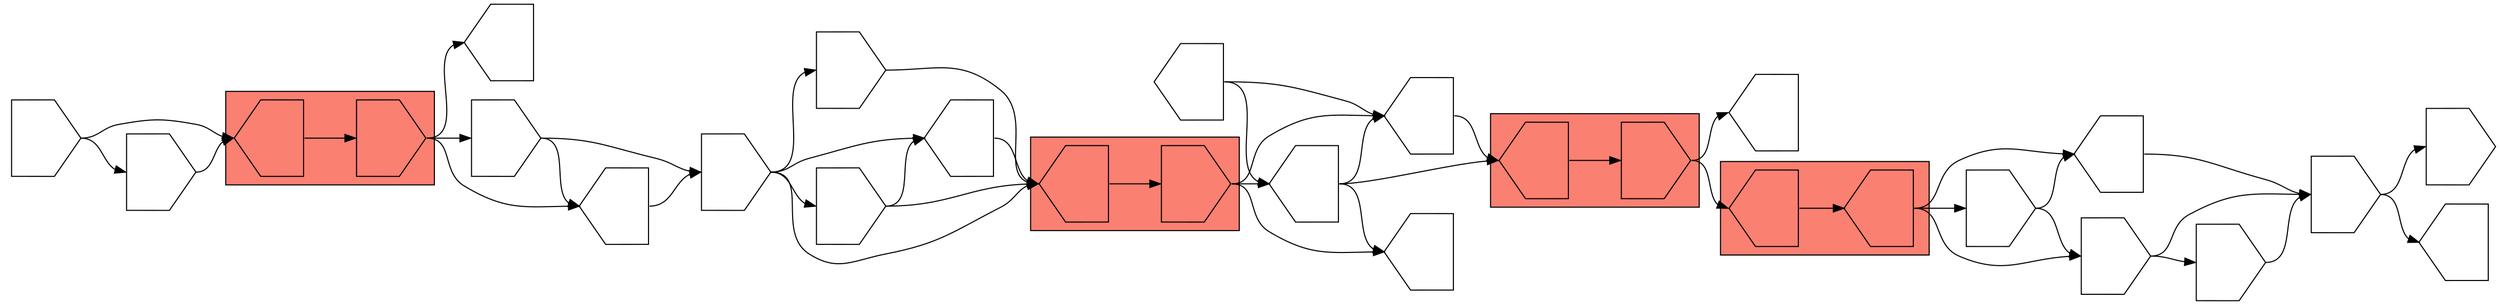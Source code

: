 digraph asm {
	rotate=90;
	edge [headport=n,tailport=s];
subgraph cluster_C15325_3117 {
	15325 [label="",height=1,width=1,shape=house];
	3117 [label="",height=1,width=1,shape=house];
	style=filled;
	fillcolor=salmon;
}
subgraph cluster_C9952_4827 {
	9952 [label="",height=1,width=1,shape=house];
	4827 [label="",height=1,width=1,shape=invhouse];
	style=filled;
	fillcolor=salmon;
}
subgraph cluster_C2357_6667 {
	2357 [label="",height=1,width=1,shape=house];
	6667 [label="",height=1,width=1,shape=invhouse];
	style=filled;
	fillcolor=salmon;
}
subgraph cluster_C2370_5635 {
	2370 [label="",height=1,width=1,shape=house];
	5635 [label="",height=1,width=1,shape=invhouse];
	style=filled;
	fillcolor=salmon;
}
	14014 [label="",height=1,width=1,shape=invhouse];
	13173 [label="",height=1,width=1,shape=invhouse];
	20655 [label="",height=1,width=1,shape=invhouse];
	12924 [label="",height=1,width=1,shape=house];
	14284 [label="",height=1,width=1,shape=invhouse];
	14594 [label="",height=1,width=1,shape=house];
	15366 [label="",height=1,width=1,shape=invhouse];
	15165 [label="",height=1,width=1,shape=house];
	9437 [label="",height=1,width=1,shape=house];
	15641 [label="",height=1,width=1,shape=house];
	17107 [label="",height=1,width=1,shape=house];
	5102 [label="",height=1,width=1,shape=house];
	2990 [label="",height=1,width=1,shape=invhouse];
	10669 [label="",height=1,width=1,shape=invhouse];
	17018 [label="",height=1,width=1,shape=house];
	15722 [label="",height=1,width=1,shape=invhouse];
	15033 [label="",height=1,width=1,shape=house];
	15931 [label="",height=1,width=1,shape=invhouse];
	18063 [label="",height=1,width=1,shape=house];
	16545 [label="",height=1,width=1,shape=invhouse];
	20749 [label="",height=1,width=1,shape=invhouse];
	15325 -> 3117
	3117 -> 14014
	3117 -> 14594
	3117 -> 15366
	14014 -> 13173
	14014 -> 20655
	13173 -> 20655
	20655 -> 12924
	20655 -> 14284
	14594 -> 20655
	15366 -> 14014
	15366 -> 14594
	4827 -> 15165
	4827 -> 15325
	9952 -> 4827
	9437 -> 9952
	9437 -> 15641
	9437 -> 17107
	6667 -> 9437
	6667 -> 15641
	6667 -> 17107
	17107 -> 9952
	5102 -> 9437
	5102 -> 17107
	2357 -> 6667
	2990 -> 2357
	2990 -> 10669
	2990 -> 15722
	2990 -> 17018
	10669 -> 2357
	10669 -> 17018
	17018 -> 2357
	15722 -> 2357
	15033 -> 2990
	5635 -> 15033
	5635 -> 15931
	5635 -> 18063
	15931 -> 2990
	15931 -> 15033
	2370 -> 5635
	16545 -> 2370
	20749 -> 2370
	20749 -> 16545
}